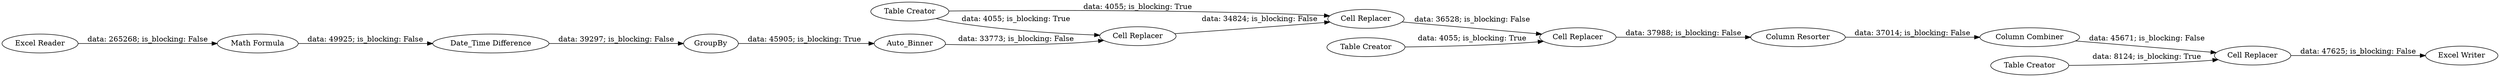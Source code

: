 digraph {
	"7204252381286290837_7" [label="Table Creator"]
	"7204252381286290837_11" [label="Excel Writer"]
	"7204252381286290837_1" [label="Excel Reader"]
	"7204252381286290837_2" [label="Math Formula"]
	"7204252381286290837_16" [label="Cell Replacer"]
	"7204252381286290837_3" [label="Date_Time Difference"]
	"7204252381286290837_6" [label="Cell Replacer"]
	"7204252381286290837_9" [label="Table Creator"]
	"7204252381286290837_12" [label="Column Resorter"]
	"7204252381286290837_14" [label="Table Creator"]
	"7204252381286290837_15" [label="Column Combiner"]
	"7204252381286290837_5" [label=Auto_Binner]
	"7204252381286290837_4" [label=GroupBy]
	"7204252381286290837_10" [label="Cell Replacer"]
	"7204252381286290837_8" [label="Cell Replacer"]
	"7204252381286290837_16" -> "7204252381286290837_11" [label="data: 47625; is_blocking: False"]
	"7204252381286290837_7" -> "7204252381286290837_6" [label="data: 4055; is_blocking: True"]
	"7204252381286290837_14" -> "7204252381286290837_16" [label="data: 8124; is_blocking: True"]
	"7204252381286290837_6" -> "7204252381286290837_8" [label="data: 34824; is_blocking: False"]
	"7204252381286290837_2" -> "7204252381286290837_3" [label="data: 49925; is_blocking: False"]
	"7204252381286290837_12" -> "7204252381286290837_15" [label="data: 37014; is_blocking: False"]
	"7204252381286290837_9" -> "7204252381286290837_10" [label="data: 4055; is_blocking: True"]
	"7204252381286290837_1" -> "7204252381286290837_2" [label="data: 265268; is_blocking: False"]
	"7204252381286290837_3" -> "7204252381286290837_4" [label="data: 39297; is_blocking: False"]
	"7204252381286290837_10" -> "7204252381286290837_12" [label="data: 37988; is_blocking: False"]
	"7204252381286290837_7" -> "7204252381286290837_8" [label="data: 4055; is_blocking: True"]
	"7204252381286290837_4" -> "7204252381286290837_5" [label="data: 45905; is_blocking: True"]
	"7204252381286290837_8" -> "7204252381286290837_10" [label="data: 36528; is_blocking: False"]
	"7204252381286290837_5" -> "7204252381286290837_6" [label="data: 33773; is_blocking: False"]
	"7204252381286290837_15" -> "7204252381286290837_16" [label="data: 45671; is_blocking: False"]
	rankdir=LR
}
